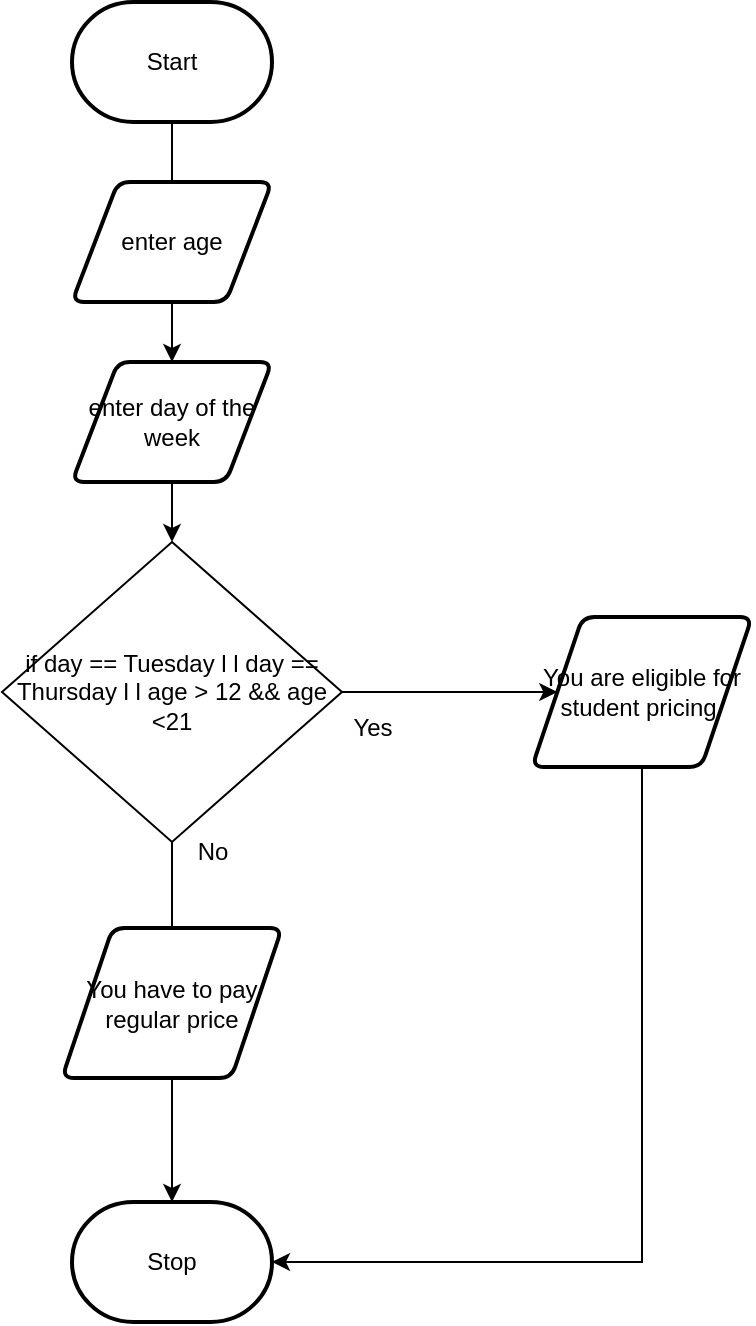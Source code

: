 <mxfile>
    <diagram id="HIP3nbAZw_EuaXWnEj3U" name="Page-1">
        <mxGraphModel dx="846" dy="662" grid="1" gridSize="10" guides="1" tooltips="1" connect="1" arrows="1" fold="1" page="1" pageScale="1" pageWidth="850" pageHeight="1100" math="0" shadow="0">
            <root>
                <mxCell id="0"/>
                <mxCell id="1" parent="0"/>
                <mxCell id="4" style="edgeStyle=orthogonalEdgeStyle;html=1;rounded=0;" parent="1" source="9" target="3" edge="1">
                    <mxGeometry relative="1" as="geometry"/>
                </mxCell>
                <mxCell id="2" value="Start" style="strokeWidth=2;html=1;shape=mxgraph.flowchart.terminator;whiteSpace=wrap;" parent="1" vertex="1">
                    <mxGeometry x="230" y="50" width="100" height="60" as="geometry"/>
                </mxCell>
                <mxCell id="3" value="Stop" style="strokeWidth=2;html=1;shape=mxgraph.flowchart.terminator;whiteSpace=wrap;" parent="1" vertex="1">
                    <mxGeometry x="230" y="650" width="100" height="60" as="geometry"/>
                </mxCell>
                <mxCell id="7" value="" style="edgeStyle=orthogonalEdgeStyle;html=1;rounded=0;" edge="1" parent="1" source="2" target="6">
                    <mxGeometry relative="1" as="geometry">
                        <mxPoint x="280" y="110" as="sourcePoint"/>
                        <mxPoint x="280" y="450" as="targetPoint"/>
                    </mxGeometry>
                </mxCell>
                <mxCell id="6" value="enter day of the week" style="shape=parallelogram;html=1;strokeWidth=2;perimeter=parallelogramPerimeter;whiteSpace=wrap;rounded=1;arcSize=12;size=0.23;" vertex="1" parent="1">
                    <mxGeometry x="230" y="230" width="100" height="60" as="geometry"/>
                </mxCell>
                <mxCell id="8" value="enter age" style="shape=parallelogram;html=1;strokeWidth=2;perimeter=parallelogramPerimeter;whiteSpace=wrap;rounded=1;arcSize=12;size=0.23;" vertex="1" parent="1">
                    <mxGeometry x="230" y="140" width="100" height="60" as="geometry"/>
                </mxCell>
                <mxCell id="10" value="" style="edgeStyle=orthogonalEdgeStyle;html=1;rounded=0;" edge="1" parent="1" source="6" target="9">
                    <mxGeometry relative="1" as="geometry">
                        <mxPoint x="280" y="290" as="sourcePoint"/>
                        <mxPoint x="280" y="620" as="targetPoint"/>
                    </mxGeometry>
                </mxCell>
                <mxCell id="11" style="edgeStyle=none;html=1;" edge="1" parent="1" source="9" target="12">
                    <mxGeometry relative="1" as="geometry">
                        <mxPoint x="480" y="395" as="targetPoint"/>
                    </mxGeometry>
                </mxCell>
                <mxCell id="9" value="if day == Tuesday l l day == Thursday l l age &amp;gt; 12 &amp;amp;&amp;amp; age &amp;lt;21" style="rhombus;whiteSpace=wrap;html=1;" vertex="1" parent="1">
                    <mxGeometry x="195" y="320" width="170" height="150" as="geometry"/>
                </mxCell>
                <mxCell id="16" style="edgeStyle=elbowEdgeStyle;html=1;rounded=0;elbow=vertical;" edge="1" parent="1" source="12" target="3">
                    <mxGeometry relative="1" as="geometry">
                        <mxPoint x="510" y="720" as="targetPoint"/>
                        <Array as="points">
                            <mxPoint x="430" y="680"/>
                        </Array>
                    </mxGeometry>
                </mxCell>
                <mxCell id="12" value="You are eligible for student pricing&amp;nbsp;" style="shape=parallelogram;html=1;strokeWidth=2;perimeter=parallelogramPerimeter;whiteSpace=wrap;rounded=1;arcSize=12;size=0.23;" vertex="1" parent="1">
                    <mxGeometry x="460" y="357.5" width="110" height="75" as="geometry"/>
                </mxCell>
                <mxCell id="13" value="Yes" style="text;html=1;align=center;verticalAlign=middle;resizable=0;points=[];autosize=1;strokeColor=none;fillColor=none;" vertex="1" parent="1">
                    <mxGeometry x="360" y="398" width="40" height="30" as="geometry"/>
                </mxCell>
                <mxCell id="14" value="No" style="text;html=1;align=center;verticalAlign=middle;resizable=0;points=[];autosize=1;strokeColor=none;fillColor=none;" vertex="1" parent="1">
                    <mxGeometry x="280" y="460" width="40" height="30" as="geometry"/>
                </mxCell>
                <mxCell id="15" value="You have to pay regular price" style="shape=parallelogram;html=1;strokeWidth=2;perimeter=parallelogramPerimeter;whiteSpace=wrap;rounded=1;arcSize=12;size=0.23;" vertex="1" parent="1">
                    <mxGeometry x="225" y="513" width="110" height="75" as="geometry"/>
                </mxCell>
            </root>
        </mxGraphModel>
    </diagram>
</mxfile>